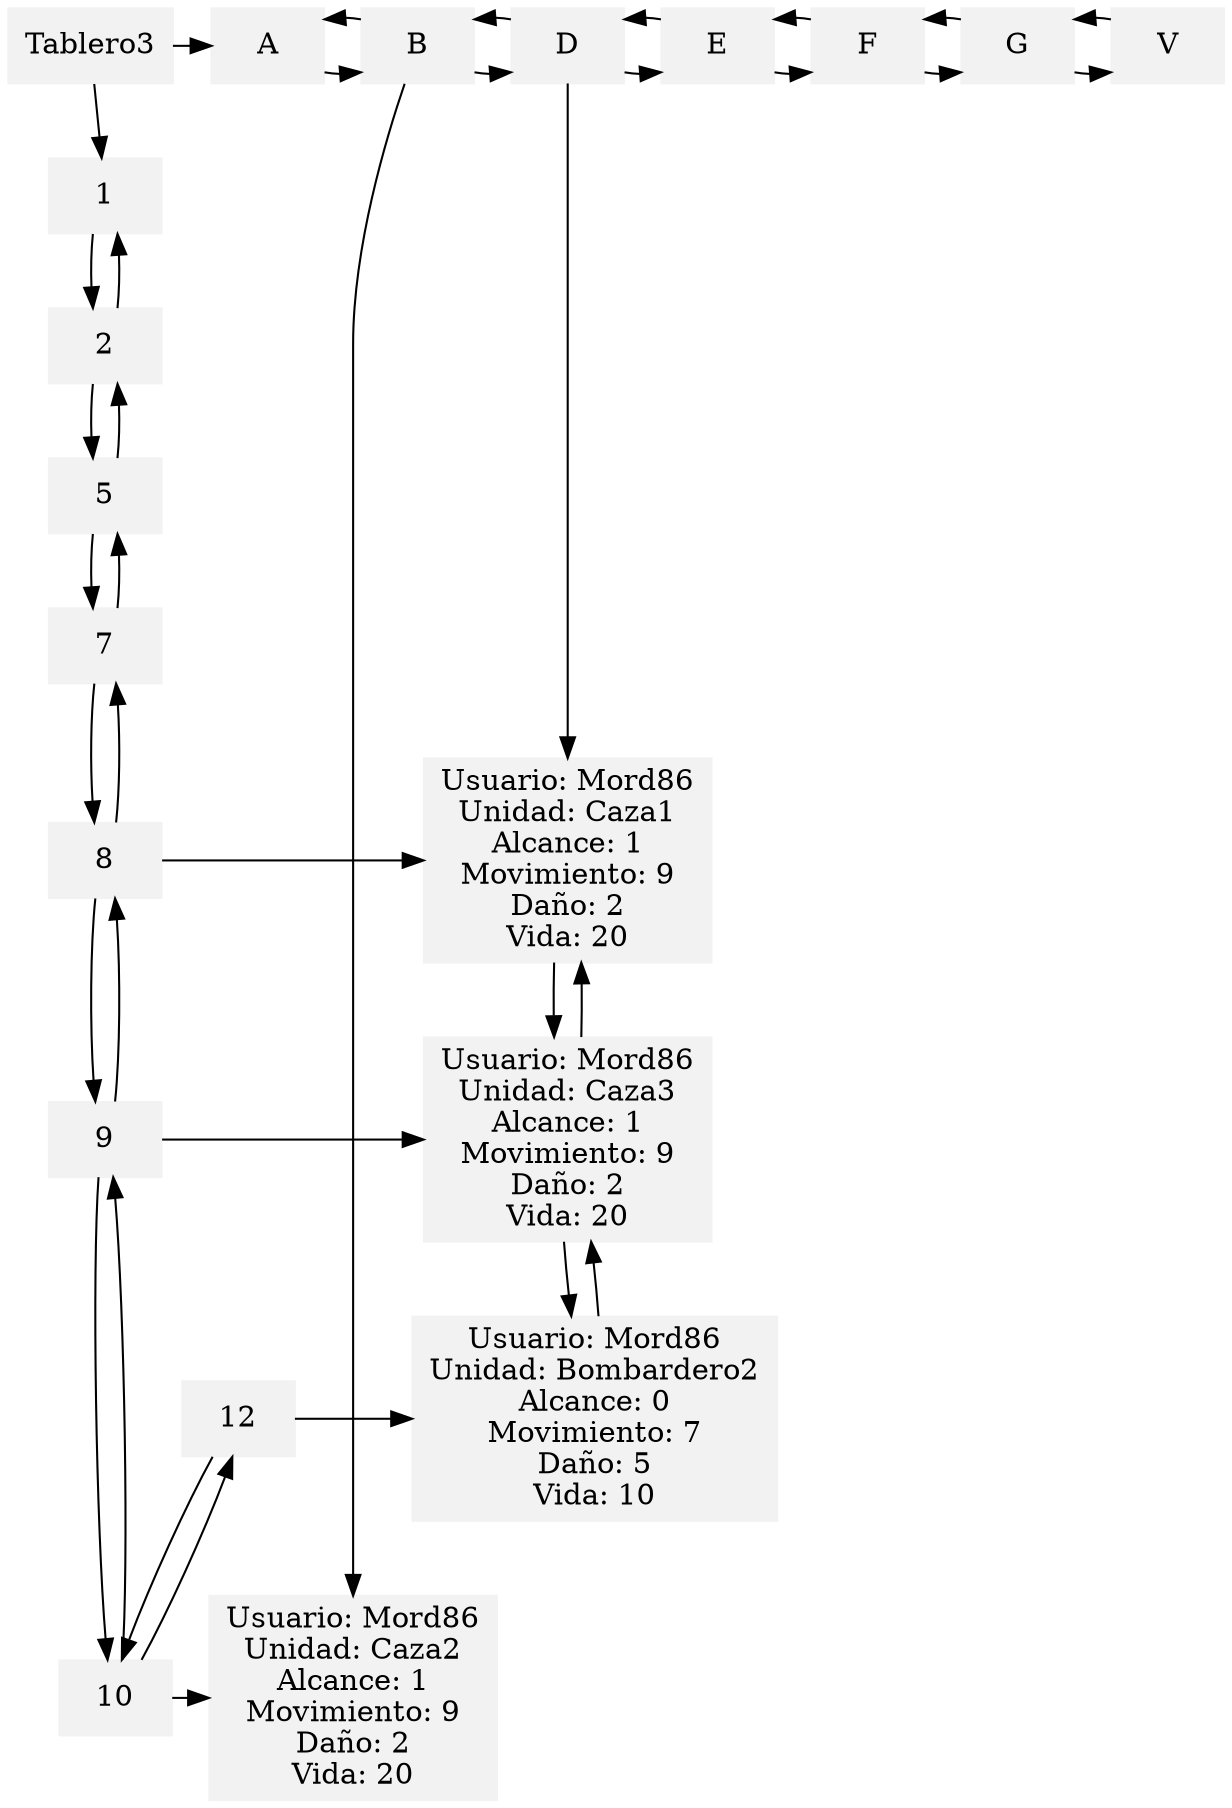 digraph g{
	 node[shape=box, style=filled, color=Gray95];
	 edge[color = black];
	 rankdir = UD; 
{rank=min;"Tablero3";"A";"B";"D";"E";"F";"G";"V";};
{rank=same;"1";};
{rank=same;"2";};
{rank=same;"5";};
{rank=same;"7";};
{rank=same;"8";"Usuario: Mord86
Unidad: Caza1
Alcance: 1
Movimiento: 9
Daño: 2
Vida: 20";};
{rank=same;"9";"Usuario: Mord86
Unidad: Caza3
Alcance: 1
Movimiento: 9
Daño: 2
Vida: 20";};
{rank=same;"10";"Usuario: Mord86
Unidad: Caza2
Alcance: 1
Movimiento: 9
Daño: 2
Vida: 20";};
{rank=same;"12";"Usuario: Mord86
Unidad: Bombardero2
Alcance: 0
Movimiento: 7
Daño: 5
Vida: 10";};
"B" -> "Usuario: Mord86
Unidad: Caza2
Alcance: 1
Movimiento: 9
Daño: 2
Vida: 20";
"D" -> "Usuario: Mord86
Unidad: Caza1
Alcance: 1
Movimiento: 9
Daño: 2
Vida: 20";
"8" -> "Usuario: Mord86
Unidad: Caza1
Alcance: 1
Movimiento: 9
Daño: 2
Vida: 20";
"9" -> "Usuario: Mord86
Unidad: Caza3
Alcance: 1
Movimiento: 9
Daño: 2
Vida: 20";
"10" -> "Usuario: Mord86
Unidad: Caza2
Alcance: 1
Movimiento: 9
Daño: 2
Vida: 20";
"12" -> "Usuario: Mord86
Unidad: Bombardero2
Alcance: 0
Movimiento: 7
Daño: 5
Vida: 10";
"Usuario: Mord86
Unidad: Caza1
Alcance: 1
Movimiento: 9
Daño: 2
Vida: 20" -> "Usuario: Mord86
Unidad: Caza3
Alcance: 1
Movimiento: 9
Daño: 2
Vida: 20";
"Usuario: Mord86
Unidad: Caza3
Alcance: 1
Movimiento: 9
Daño: 2
Vida: 20" -> "Usuario: Mord86
Unidad: Caza1
Alcance: 1
Movimiento: 9
Daño: 2
Vida: 20";
"Usuario: Mord86
Unidad: Caza3
Alcance: 1
Movimiento: 9
Daño: 2
Vida: 20" -> "Usuario: Mord86
Unidad: Bombardero2
Alcance: 0
Movimiento: 7
Daño: 5
Vida: 10";
"Usuario: Mord86
Unidad: Bombardero2
Alcance: 0
Movimiento: 7
Daño: 5
Vida: 10" -> "Usuario: Mord86
Unidad: Caza3
Alcance: 1
Movimiento: 9
Daño: 2
Vida: 20";
"Tablero3" -> "1"[rankdir=UD];
subgraph cluster0{
"1" -> "2"[rankdir=UD];
"2" -> "1"[rankdir=UD];
"2" -> "5"[rankdir=UD];
"5" -> "2"[rankdir=UD];
"5" -> "7"[rankdir=UD];
"7" -> "5"[rankdir=UD];
"7" -> "8"[rankdir=UD];
"8" -> "7"[rankdir=UD];
"8" -> "9"[rankdir=UD];
"9" -> "8"[rankdir=UD];
"9" -> "10"[rankdir=UD];
"10" -> "9"[rankdir=UD];
"10" -> "12"[rankdir=UD];
"12" -> "10"[rankdir=UD];
}
"Tablero3" -> "A";
"A" -> "B";
"B" -> "A";
"B" -> "D";
"D" -> "B";
"D" -> "E";
"E" -> "D";
"E" -> "F";
"F" -> "E";
"F" -> "G";
"G" -> "F";
"G" -> "V";
"V" -> "G";
}
